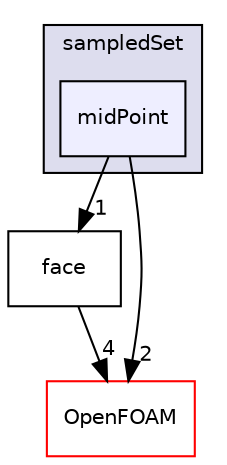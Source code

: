 digraph "src/sampling/sampledSet/midPoint" {
  bgcolor=transparent;
  compound=true
  node [ fontsize="10", fontname="Helvetica"];
  edge [ labelfontsize="10", labelfontname="Helvetica"];
  subgraph clusterdir_8b5e667856203d1590a744034ba627a3 {
    graph [ bgcolor="#ddddee", pencolor="black", label="sampledSet" fontname="Helvetica", fontsize="10", URL="dir_8b5e667856203d1590a744034ba627a3.html"]
  dir_e4c4040f8c3bb26c358e4c1e25bccc75 [shape=box, label="midPoint", style="filled", fillcolor="#eeeeff", pencolor="black", URL="dir_e4c4040f8c3bb26c358e4c1e25bccc75.html"];
  }
  dir_f3c42c8b1b7259a341312d292be3a7a1 [shape=box label="face" URL="dir_f3c42c8b1b7259a341312d292be3a7a1.html"];
  dir_c5473ff19b20e6ec4dfe5c310b3778a8 [shape=box label="OpenFOAM" color="red" URL="dir_c5473ff19b20e6ec4dfe5c310b3778a8.html"];
  dir_f3c42c8b1b7259a341312d292be3a7a1->dir_c5473ff19b20e6ec4dfe5c310b3778a8 [headlabel="4", labeldistance=1.5 headhref="dir_002620_001887.html"];
  dir_e4c4040f8c3bb26c358e4c1e25bccc75->dir_f3c42c8b1b7259a341312d292be3a7a1 [headlabel="1", labeldistance=1.5 headhref="dir_002621_002620.html"];
  dir_e4c4040f8c3bb26c358e4c1e25bccc75->dir_c5473ff19b20e6ec4dfe5c310b3778a8 [headlabel="2", labeldistance=1.5 headhref="dir_002621_001887.html"];
}
